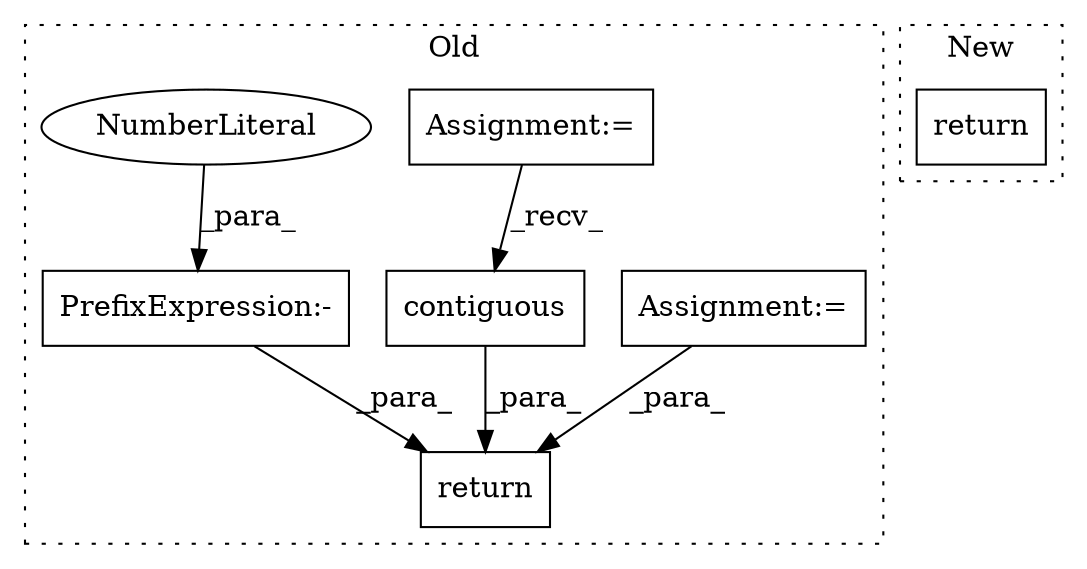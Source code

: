 digraph G {
subgraph cluster0 {
1 [label="contiguous" a="32" s="7078" l="12" shape="box"];
3 [label="return" a="41" s="7210" l="7" shape="box"];
4 [label="Assignment:=" a="7" s="6865" l="1" shape="box"];
5 [label="Assignment:=" a="7" s="7016" l="1" shape="box"];
6 [label="PrefixExpression:-" a="38" s="7136" l="1" shape="box"];
7 [label="NumberLiteral" a="34" s="7137" l="1" shape="ellipse"];
label = "Old";
style="dotted";
}
subgraph cluster1 {
2 [label="return" a="41" s="7400" l="7" shape="box"];
label = "New";
style="dotted";
}
1 -> 3 [label="_para_"];
4 -> 3 [label="_para_"];
5 -> 1 [label="_recv_"];
6 -> 3 [label="_para_"];
7 -> 6 [label="_para_"];
}